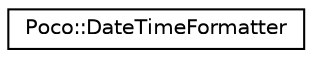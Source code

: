 digraph "Graphical Class Hierarchy"
{
 // LATEX_PDF_SIZE
  edge [fontname="Helvetica",fontsize="10",labelfontname="Helvetica",labelfontsize="10"];
  node [fontname="Helvetica",fontsize="10",shape=record];
  rankdir="LR";
  Node0 [label="Poco::DateTimeFormatter",height=0.2,width=0.4,color="black", fillcolor="white", style="filled",URL="$classPoco_1_1DateTimeFormatter.html",tooltip=" "];
}
